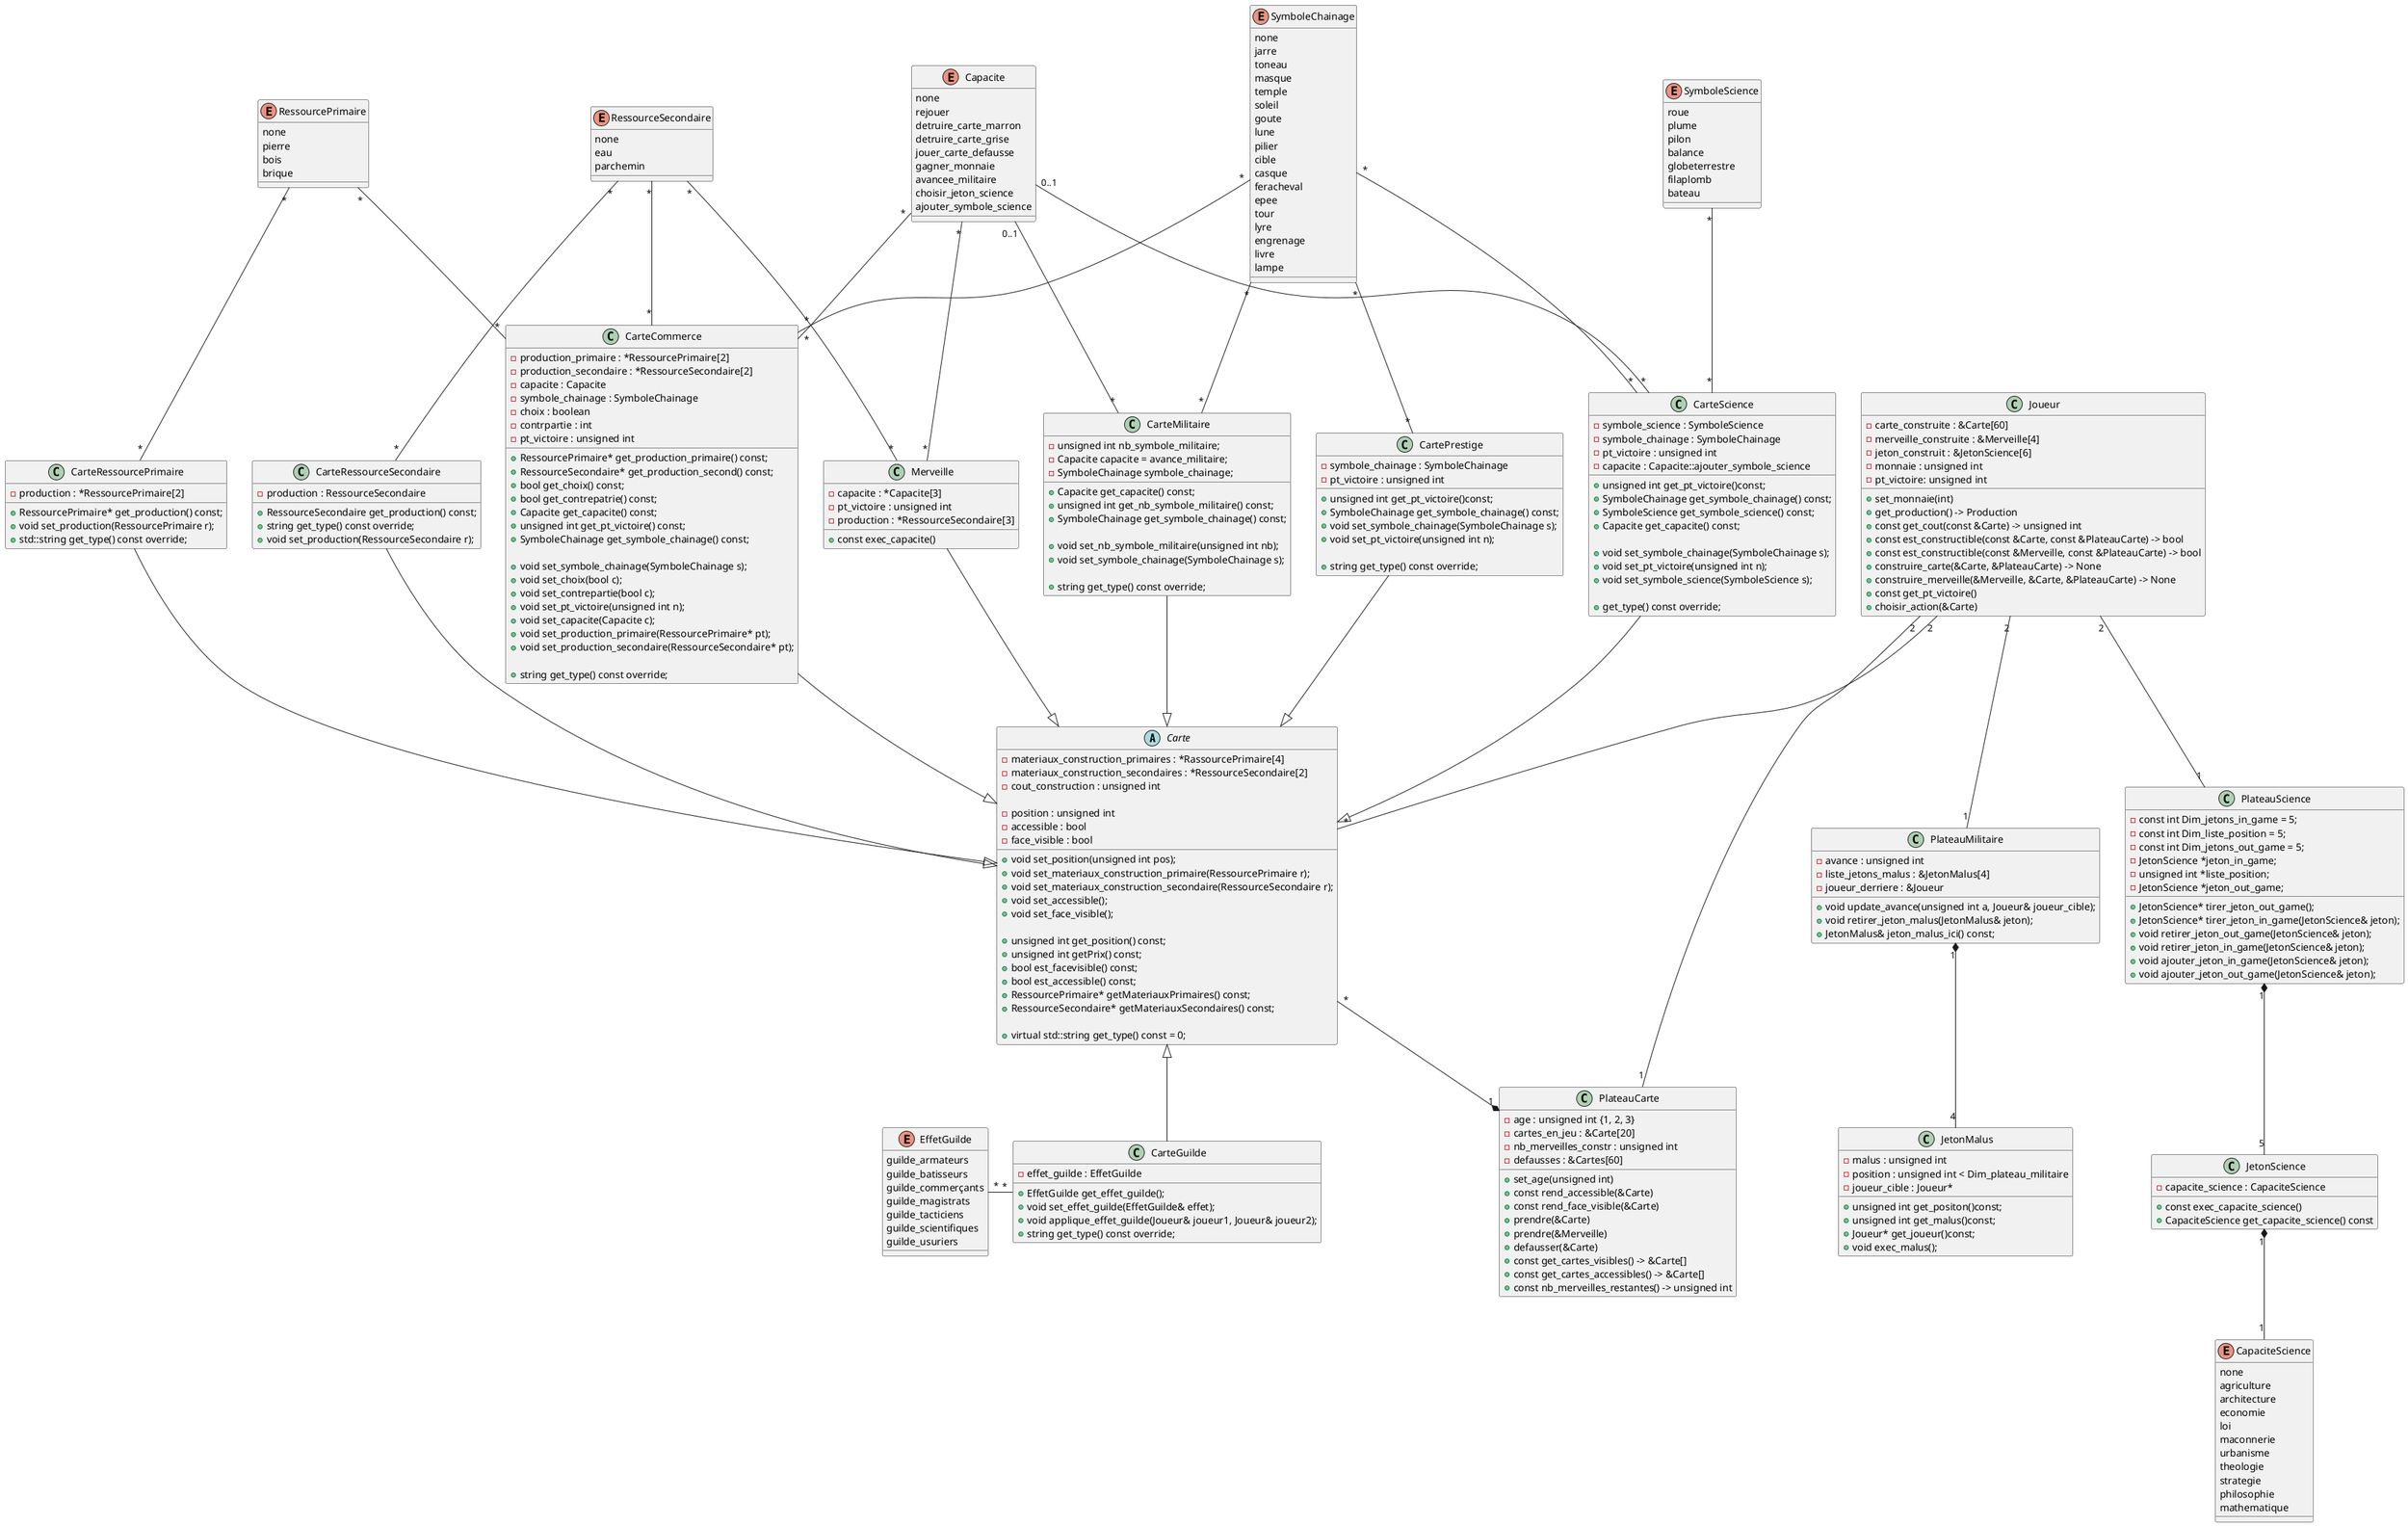 @startuml Model 3

'les differentes cartes : 

'Cette classe rassemble les elements commun à chaques cartes 
abstract class Carte{
    - materiaux_construction_primaires : *RassourcePrimaire[4]
    - materiaux_construction_secondaires : *RessourceSecondaire[2]
    - cout_construction : unsigned int

    -position : unsigned int
    -accessible : bool
    -face_visible : bool
    
    +void set_position(unsigned int pos);
    +void set_materiaux_construction_primaire(RessourcePrimaire r); 
    +void set_materiaux_construction_secondaire(RessourceSecondaire r);
    +void set_accessible();
    +void set_face_visible(); 

    +unsigned int get_position() const;
    +unsigned int getPrix() const;
    +bool est_facevisible() const;
    +bool est_accessible() const;
    +RessourcePrimaire* getMateriauxPrimaires() const;
    +RessourceSecondaire* getMateriauxSecondaires() const;

    +virtual std::string get_type() const = 0;
}

'Notes : J'ai compté pour les listes 4 et 2 en longueurs suffisent
'Age est une enumeration

'La methode gettype renvoie le type de la carte ("Science", "Militaire", "Commerce"...)

'out met tous les arguments d'etat de la carte a None, (position, facevisible et accessible)





'-----------------------------LES AUTRES CARTES--------------------'
'Hérite tous de la classe carte carte

'Une Merveille est techniquement une carte
class Merveille{
    - capacite : *Capacite[3]
    - pt_victoire : unsigned int
    - production : *RessourceSecondaire[3]

    + const exec_capacite()
}
'Les Merveille Grand Phare et Piree peuvent produire une ressource

'Les autres types de cartes

'Cartes marrons 
class CarteRessourcePrimaire{
    - production : *RessourcePrimaire[2]

    +RessourcePrimaire* get_production() const;
    +void set_production(RessourcePrimaire r); 
    +std::string get_type() const override;
}

'Cartes gris
class CarteRessourceSecondaire{
    - production : RessourceSecondaire

    +RessourceSecondaire get_production() const;
    +string get_type() const override;
    +void set_production(RessourceSecondaire r);
}
'Pas de liste car produit toujours 1 seul ressource

'Cartes Jaunes
class CarteCommerce{
    - production_primaire : *RessourcePrimaire[2]
    - production_secondaire : *RessourceSecondaire[2]
    - capacite : Capacite
    - symbole_chainage : SymboleChainage
    - choix : boolean 
    - contrpartie : int 
    - pt_victoire : unsigned int

    +RessourcePrimaire* get_production_primaire() const;
    +RessourceSecondaire* get_production_second() const;
    +bool get_choix() const;
    +bool get_contrepatrie() const;
    +Capacite get_capacite() const;
    +unsigned int get_pt_victoire() const;
    +SymboleChainage get_symbole_chainage() const;

    +void set_symbole_chainage(SymboleChainage s);
    +void set_choix(bool c);
    +void set_contrepartie(bool c);
    +void set_pt_victoire(unsigned int n);
    +void set_capacite(Capacite c);
    +void set_production_primaire(RessourcePrimaire* pt);
    +void set_production_secondaire(RessourceSecondaire* pt);

    +string get_type() const override;
}
'Choix defini si la production doit etre choisi entre differentes ressources ou non
'Contrepartie defini si il faut "acheter" la ressource produite ou non, on notera 0 si ce n'est pas le cas

'exec_capacite() regarde l'attribut "capacite", et execute la fonction correspondante
'on rajoutera un méssage d'erreur si la capacite n'est pas possible

'Cartes Verts
class CarteScience{
    - symbole_science : SymboleScience
    - symbole_chainage : SymboleChainage
    - pt_victoire : unsigned int
    - capacite : Capacite::ajouter_symbole_science

    +unsigned int get_pt_victoire()const;
    +SymboleChainage get_symbole_chainage() const;
    +SymboleScience get_symbole_science() const;
    +Capacite get_capacite() const;

    +void set_symbole_chainage(SymboleChainage s);
    +void set_pt_victoire(unsigned int n);
    +void set_symbole_science(SymboleScience s);

    +get_type() const override;

}
'SymboleScience est une enumerations des symboles Science disponible dans le jeu
'SymboleChainage est une enumerations des symboles Science disponible dans le jeu

'Cartes Rouges
class CarteMilitaire{
    -unsigned int nb_symbole_militaire;
    -Capacite capacite = avance_militaire;
    -SymboleChainage symbole_chainage;


    +Capacite get_capacite() const;
    +unsigned int get_nb_symbole_militaire() const;
    +SymboleChainage get_symbole_chainage() const;

    +void set_nb_symbole_militaire(unsigned int nb);
    +void set_symbole_chainage(SymboleChainage s);

    +string get_type() const override;
}

'Cartes Bleu
class CartePrestige{
    - symbole_chainage : SymboleChainage
    - pt_victoire : unsigned int

    +unsigned int get_pt_victoire()const;
    +SymboleChainage get_symbole_chainage() const;
    +void set_symbole_chainage(SymboleChainage s);
    +void set_pt_victoire(unsigned int n);

    +string get_type() const override;
}

'Cartes Violets
class CarteGuilde{
    - effet_guilde : EffetGuilde

    +EffetGuilde get_effet_guilde();
    +void set_effet_guilde(EffetGuilde& effet);
    +void applique_effet_guilde(Joueur& joueur1, Joueur& joueur2);
    +string get_type() const override;

}
'EffetGuilde est un enumération defini après

'execEffetGuilde() effectue l'effet de guilde correspondant, a voir au niveau des arguments


CarteMilitaire --|> Carte
CarteCommerce --|> Carte
CarteScience --|> Carte
CartePrestige --|> Carte
Carte <|-- CarteGuilde
CarteRessourcePrimaire --|> Carte
CarteRessourceSecondaire --|> Carte
Merveille --|> Carte


'-----------------------------------------ATTENTION !!!-----------------------------------------------------'
'Tout elements se déclanchant qu'une seul fois, à la création de la carte est considéré comme une capacitée 
'Il existe une enumération capacité, définie plus loin

'---------------------------------------ENUMERATIONS LIE AUX CARTES-----------------------------------------'



'Permet de ne pas payer une carte si elle comporte le meme symbole qu'une carte déja construite par le joueur
enum SymboleChainage{
    none
    jarre 
    toneau
    masque 
    temple 
    soleil 
    goute 
    lune 
    pilier 
    cible 
    casque 
    feracheval 
    epee 
    tour 
    lyre 
    engrenage 
    livre 
    lampe 
}

SymboleChainage "*" -- "*" CartePrestige
SymboleChainage "*" -- "*" CarteMilitaire
SymboleChainage "*" -- "*" CarteScience
SymboleChainage "*" -- "*" CarteCommerce

'Symbole se trouvant sur les cartes sciences, 
'2 symbole similaire entraine la prise d'une jeton science pour le joueur, 
'6 symbole different entraine une victoire scientifique
enum SymboleScience{
    roue 
    plume 
    pilon 
    balance 
    globeterrestre 
    filaplomb
    bateau 
}

SymboleScience "*" -- "*" CarteScience

'Enumerations contenant les differents effets de Guilde (cartes violettes)
enum EffetGuilde{
    guilde_armateurs
    guilde_batisseurs
    guilde_commerçants
    guilde_magistrats
    guilde_tacticiens
    guilde_scientifiques
    guilde_usuriers
}
'Se referer à la fiche dans le docs pour les effets de chaques guides
EffetGuilde "*" - "*" CarteGuilde

'Les differentes capacité retrouvables sur certaines cartes, notement sur les cartes Merveille, militaire et de commerce
enum Capacite{
    none
    rejouer
    detruire_carte_marron
    detruire_carte_grise
    jouer_carte_defausse
    gagner_monnaie
    avancee_militaire
    choisir_jeton_science
    ajouter_symbole_science
}
'Je pense que les noms sont suffisement explicites, mais n'hésitez pas à poser des question si ce n'est pas clair

Capacite "*"  -- "*" CarteCommerce
Capacite "0..1"  -- "*" CarteMilitaire
Capacite "*"  -- "*" Merveille
Capacite "0..1" -- "*" CarteScience


'Les Ressources sont utilisé par les joureurs pour construir des batiments
'Elles sont produites par certaines cartes
enum RessourcePrimaire{
    none
    pierre
    bois
    brique
}

RessourcePrimaire  "*" -- "*" CarteRessourcePrimaire
RessourcePrimaire  "*" -- "*" CarteCommerce


enum RessourceSecondaire{
    none
    eau
    parchemin
}

RessourceSecondaire "*" -- "*" CarteRessourceSecondaire
RessourceSecondaire "*" -- "*" CarteCommerce
RessourceSecondaire "*" -- "*" Merveille



'-------------------------LES JETONS SCIENCES------------------------'
'Il sont au nombre de 10 avec des effets uniques

class JetonScience{
    - capacite_science : CapaciteScience

    +const exec_capacite_science()
    +CapaciteScience get_capacite_science() const
}
'CapaciteScience est une enumération des effets de chaques jetons, voir ci dessous

'Capacité déclanchées par les jetons sciences
enum CapaciteScience{
    none
    agriculture
    architecture
    economie
    loi
    maconnerie
    urbanisme
    theologie
    strategie
    philosophie
    mathematique
}
'Ce référer à la fiche pour les detailles de chaques capacitées
JetonScience "1" *-- "1" CapaciteScience

class JetonMalus{
    -malus : unsigned int 
    -position : unsigned int < Dim_plateau_militaire
    -joueur_cible : Joueur*

    +unsigned int get_positon()const;
    +unsigned int get_malus()const;
    +Joueur* get_joueur()const;
    +void exec_malus();

}

class PlateauMilitaire{
    -avance : unsigned int 
    -liste_jetons_malus : &JetonMalus[4]
    -joueur_derriere : &Joueur
    

    +void update_avance(unsigned int a, Joueur& joueur_cible);
    +void retirer_jeton_malus(JetonMalus& jeton);
    +JetonMalus& jeton_malus_ici() const;
}

PlateauMilitaire "1" *-- "4" JetonMalus
'Jdevant permet a la fois, en composant avec avance de savoir la position du jetons d'avancée miliaire
'Permet egalement de savoir directement quelle joueur est le moins avancé militairement, 
'ce qui permet de savoir quelles est le joueur qui doit commencer le nouvel age, ainsi que le joueur qui doit subir un malus

'updateavance(unsigned int, Joueur) permet d'avancer 
'le jeton d'un certain nombre de case en faveur du Joueur donnée en argument, (modifie avance et Jderiere si necessaire)

'retirer_jeton permet de retirer le jeton d'une case alors le joueur le moins avancé militairement subit un malus, 
'Utiliser la fonction appliquerCapacite de JetonMalus


'    - merveille_j1 : &Merveille[4]
'    - merveille_j2 : &Mervielle[4]
' il y'a une redondance ici parceque les merveilles construites appartiennent à la classe Joueur
'j'ai donc enlevé

class PlateauCarte{
    - age : unsigned int {1, 2, 3}
    - cartes_en_jeu : &Carte[20]
    - nb_merveilles_constr : unsigned int
    - defausses : &Cartes[60]

    + set_age(unsigned int)
    + const rend_accessible(&Carte)
    + const rend_face_visible(&Carte)
    + prendre(&Carte)
    + prendre(&Merveille)
    + defausser(&Carte)
    + const get_cartes_visibles() -> &Carte[]
    + const get_cartes_accessibles() -> &Carte[]
    + const nb_merveilles_restantes() -> unsigned int 
}

'set_age modifie l'age du plateau carte
'La methode rendaccessible(&Carte) permet de rendre FaceVisible et Accessible la carte Carte
'La methode prendre(&Carte) permet de supprimer la carte de la liste carte en Jeu
'La methode deffausser(&Carte) permet de mettre en defausse la carte et de la suprimmer de la liste des cartes en jeu
'getcartevisible() renvoie la liste des cartes faces visibles
'getcarteaccessible() renvoie la liste des cartes accessibles et donc face visible



'Le plateau Scientifique permet de gerer les jetons scientifique
class PlateauScience{
    -const int Dim_jetons_in_game = 5;
    -const int Dim_liste_position = 5;
    -const int Dim_jetons_out_game = 5;
    -JetonScience *jeton_in_game;
    -unsigned int *liste_position;
    -JetonScience *jeton_out_game;

    +JetonScience* tirer_jeton_out_game();
    +JetonScience* tirer_jeton_in_game(JetonScience& jeton);
    +void retirer_jeton_out_game(JetonScience& jeton);
    +void retirer_jeton_in_game(JetonScience& jeton);
    +void ajouter_jeton_in_game(JetonScience& jeton);
    +void ajouter_jeton_out_game(JetonScience& jeton);

}

PlateauScience  "1" *-- "5" JetonScience

'JetonInGame represente les jetons visibles et recupérables par les joueurs
'JetonsOutGame sont les jetons non tiré pour la partie, qui sont quand meme récuperables grace à des merveilles

'tirerjeton() tire 3 jeton aléatoirement dans jetonOUtGame, utilisé par la capacitée choisirjeton
'retirer jeton, retire le jeton ayant pour position Position de la liste jetonInGame


'/////////////IMPORTANT\\\\\\\\\\\\\\\
' Après réfléxion, je pense qu'il faut laisser les cartes et Merveilles crée dans les classes joueurs et non dans des plateaux appareant au joureurs 
'Car pour l'interface graphique ca ne change rien, et ce sera plus simple pour acceder au differents cout, sans avoir a aller chercher les cartes crées dans des plateau séparé de joueurs


'plateaumilitaire decrit l'avancé militaire d'un joueur vers le camps adverse, 
'nbmerveilles renseigne le nombre de merveilles déjà construites, pour rappel, on ne peut construire que 7 merveille dans une partie
Carte "*" --* "1" PlateauCarte
Joueur "2" -- "1" PlateauCarte
Joueur "2" -- "1" PlateauScience
Joueur "2" -- "1" PlateauMilitaire


'-------------------------------GESTION DU PLATEAU DE JEU------------------------


'Cette classe decrit l'etat du plateau de jeu à chaque instant
class Joueur{
    - carte_construite : &Carte[60]
    - merveille_construite : &Merveille[4]
    - jeton_construit : &JetonScience[6]
    - monnaie : unsigned int
    - pt_victoire: unsigned int

    + set_monnaie(int)
    + get_production() -> Production
    + const get_cout(const &Carte) -> unsigned int
    + const est_constructible(const &Carte, const &PlateauCarte) -> bool
    + const est_constructible(const &Merveille, const &PlateauCarte) -> bool
    + construire_carte(&Carte, &PlateauCarte) -> None
    + construire_merveille(&Merveille, &Carte, &PlateauCarte) -> None
    + const get_pt_victoire()
    + choisir_action(&Carte)
}
'60 car 20*3 = 60 le nombre de carte max qu'un joueur vera dans sa partie
'La fonction Verifie que la carte est accessible sur le Plateau (probablement via une méthode implémenté dans Plateau),
'Et effetue l'Action choisit par le joueur

'Si l'action choisit est construir ou merveille, alors le fonction vérifira que la carte ou la merveille est construissable puis l'ajoutera aux carte construites
'Si l'action chosit est de défausser la carte, la carte sera ajouté à la défausse du Plateau, et le joueur gagnera de la monnaie, 
'Dans tout les cas, la carte sera suprimé des cartes accésibles du plateau

'La méthode updatemonnaie permet d'ajouter ou retirer une quantité de monnaie donnée au joueur 

'La méthode getProduction() renvoie la production du joueur, pour cela elle interoge les cartes situées dans Carte

'La méthode getcout(Carte) renvoie le cout en monnaie, pour la construction de la carte Carte

'La méthode estconstructible(Carte) prend une carte en arguement Carte, et le joueur, car on fait Joueur.estconstructible(Carte)
'renvoie les cartes consturctible par le joueur, cad les cartes tel que Joueur.getcout(Carte) <= monnaie

'La fonction construire(Carte), ajoute Carte à carteconstruite et retire Joueur.getcout(Carte) à Joueur.monnaie 

'getptdevictoire() calcule le nombre de Pt de victoire du joueur, à executer en fin de partie

'Choisir action Carte, demande au joueur de Choisir une carte ACCESSIBLE, une fois la carte choisit elle est soit defaussé, soit construite, soit elle construit une merveille
Joueur "2" -- "*" Carte

@enduml
